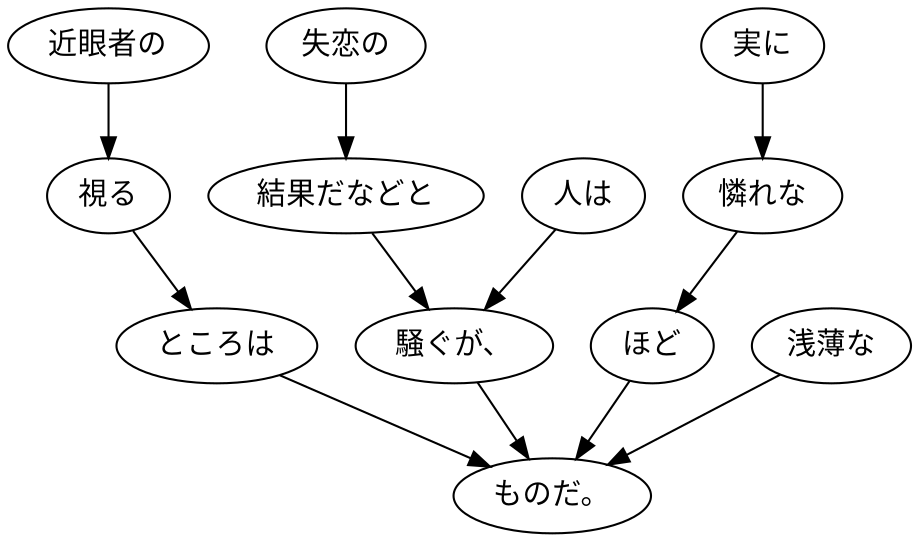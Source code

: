 digraph graph8787 {
	node0 [label="人は"];
	node1 [label="失恋の"];
	node2 [label="結果だなどと"];
	node3 [label="騒ぐが、"];
	node4 [label="近眼者の"];
	node5 [label="視る"];
	node6 [label="ところは"];
	node7 [label="実に"];
	node8 [label="憐れな"];
	node9 [label="ほど"];
	node10 [label="浅薄な"];
	node11 [label="ものだ。"];
	node0 -> node3;
	node1 -> node2;
	node2 -> node3;
	node3 -> node11;
	node4 -> node5;
	node5 -> node6;
	node6 -> node11;
	node7 -> node8;
	node8 -> node9;
	node9 -> node11;
	node10 -> node11;
}
